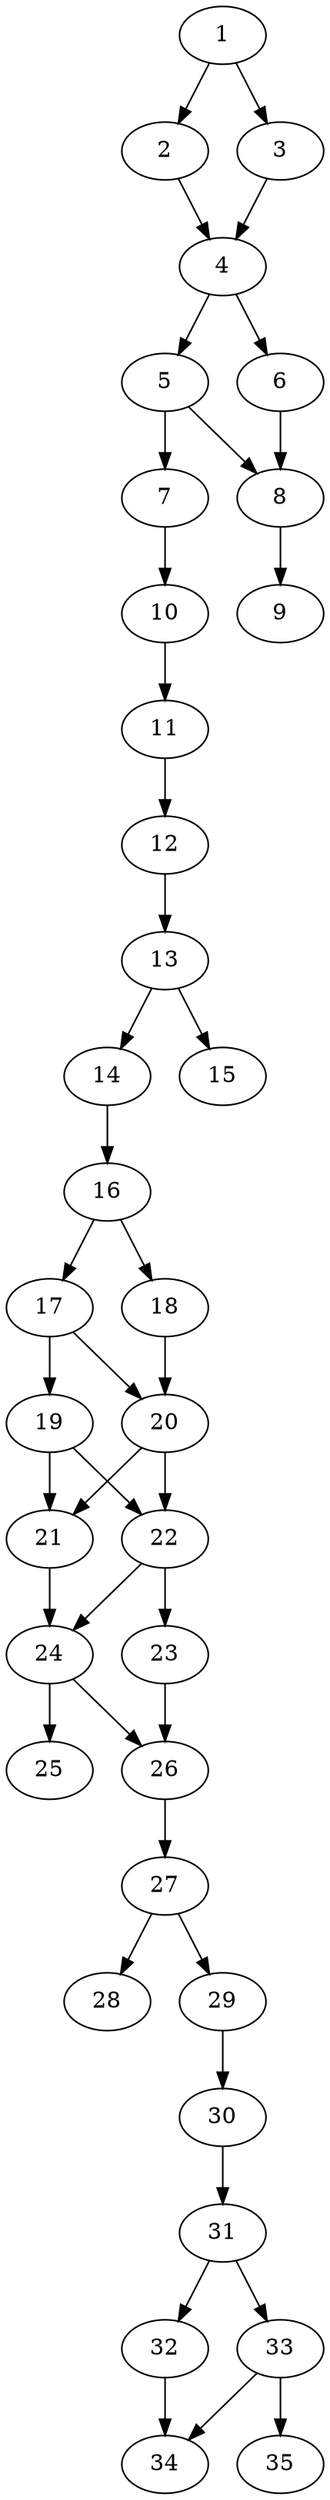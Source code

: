 // DAG automatically generated by daggen at Thu Oct  3 14:05:36 2019
// ./daggen --dot -n 35 --ccr 0.4 --fat 0.3 --regular 0.5 --density 0.7 --mindata 5242880 --maxdata 52428800 
digraph G {
  1 [size="31050240", alpha="0.10", expect_size="12420096"] 
  1 -> 2 [size ="12420096"]
  1 -> 3 [size ="12420096"]
  2 [size="115517440", alpha="0.17", expect_size="46206976"] 
  2 -> 4 [size ="46206976"]
  3 [size="44610560", alpha="0.12", expect_size="17844224"] 
  3 -> 4 [size ="17844224"]
  4 [size="54205440", alpha="0.12", expect_size="21682176"] 
  4 -> 5 [size ="21682176"]
  4 -> 6 [size ="21682176"]
  5 [size="31749120", alpha="0.10", expect_size="12699648"] 
  5 -> 7 [size ="12699648"]
  5 -> 8 [size ="12699648"]
  6 [size="79452160", alpha="0.12", expect_size="31780864"] 
  6 -> 8 [size ="31780864"]
  7 [size="49436160", alpha="0.06", expect_size="19774464"] 
  7 -> 10 [size ="19774464"]
  8 [size="30484480", alpha="0.03", expect_size="12193792"] 
  8 -> 9 [size ="12193792"]
  9 [size="93662720", alpha="0.19", expect_size="37465088"] 
  10 [size="118502400", alpha="0.12", expect_size="47400960"] 
  10 -> 11 [size ="47400960"]
  11 [size="97180160", alpha="0.19", expect_size="38872064"] 
  11 -> 12 [size ="38872064"]
  12 [size="41016320", alpha="0.14", expect_size="16406528"] 
  12 -> 13 [size ="16406528"]
  13 [size="23342080", alpha="0.09", expect_size="9336832"] 
  13 -> 14 [size ="9336832"]
  13 -> 15 [size ="9336832"]
  14 [size="92707840", alpha="0.19", expect_size="37083136"] 
  14 -> 16 [size ="37083136"]
  15 [size="47063040", alpha="0.04", expect_size="18825216"] 
  16 [size="105661440", alpha="0.13", expect_size="42264576"] 
  16 -> 17 [size ="42264576"]
  16 -> 18 [size ="42264576"]
  17 [size="56527360", alpha="0.05", expect_size="22610944"] 
  17 -> 19 [size ="22610944"]
  17 -> 20 [size ="22610944"]
  18 [size="93859840", alpha="0.08", expect_size="37543936"] 
  18 -> 20 [size ="37543936"]
  19 [size="113436160", alpha="0.13", expect_size="45374464"] 
  19 -> 21 [size ="45374464"]
  19 -> 22 [size ="45374464"]
  20 [size="108584960", alpha="0.05", expect_size="43433984"] 
  20 -> 21 [size ="43433984"]
  20 -> 22 [size ="43433984"]
  21 [size="63508480", alpha="0.19", expect_size="25403392"] 
  21 -> 24 [size ="25403392"]
  22 [size="55756800", alpha="0.11", expect_size="22302720"] 
  22 -> 23 [size ="22302720"]
  22 -> 24 [size ="22302720"]
  23 [size="22809600", alpha="0.08", expect_size="9123840"] 
  23 -> 26 [size ="9123840"]
  24 [size="75389440", alpha="0.12", expect_size="30155776"] 
  24 -> 25 [size ="30155776"]
  24 -> 26 [size ="30155776"]
  25 [size="69222400", alpha="0.19", expect_size="27688960"] 
  26 [size="91921920", alpha="0.18", expect_size="36768768"] 
  26 -> 27 [size ="36768768"]
  27 [size="49236480", alpha="0.02", expect_size="19694592"] 
  27 -> 28 [size ="19694592"]
  27 -> 29 [size ="19694592"]
  28 [size="76787200", alpha="0.10", expect_size="30714880"] 
  29 [size="126430720", alpha="0.11", expect_size="50572288"] 
  29 -> 30 [size ="50572288"]
  30 [size="86195200", alpha="0.10", expect_size="34478080"] 
  30 -> 31 [size ="34478080"]
  31 [size="113008640", alpha="0.04", expect_size="45203456"] 
  31 -> 32 [size ="45203456"]
  31 -> 33 [size ="45203456"]
  32 [size="106851840", alpha="0.02", expect_size="42740736"] 
  32 -> 34 [size ="42740736"]
  33 [size="52172800", alpha="0.02", expect_size="20869120"] 
  33 -> 34 [size ="20869120"]
  33 -> 35 [size ="20869120"]
  34 [size="98437120", alpha="0.15", expect_size="39374848"] 
  35 [size="50813440", alpha="0.14", expect_size="20325376"] 
}
